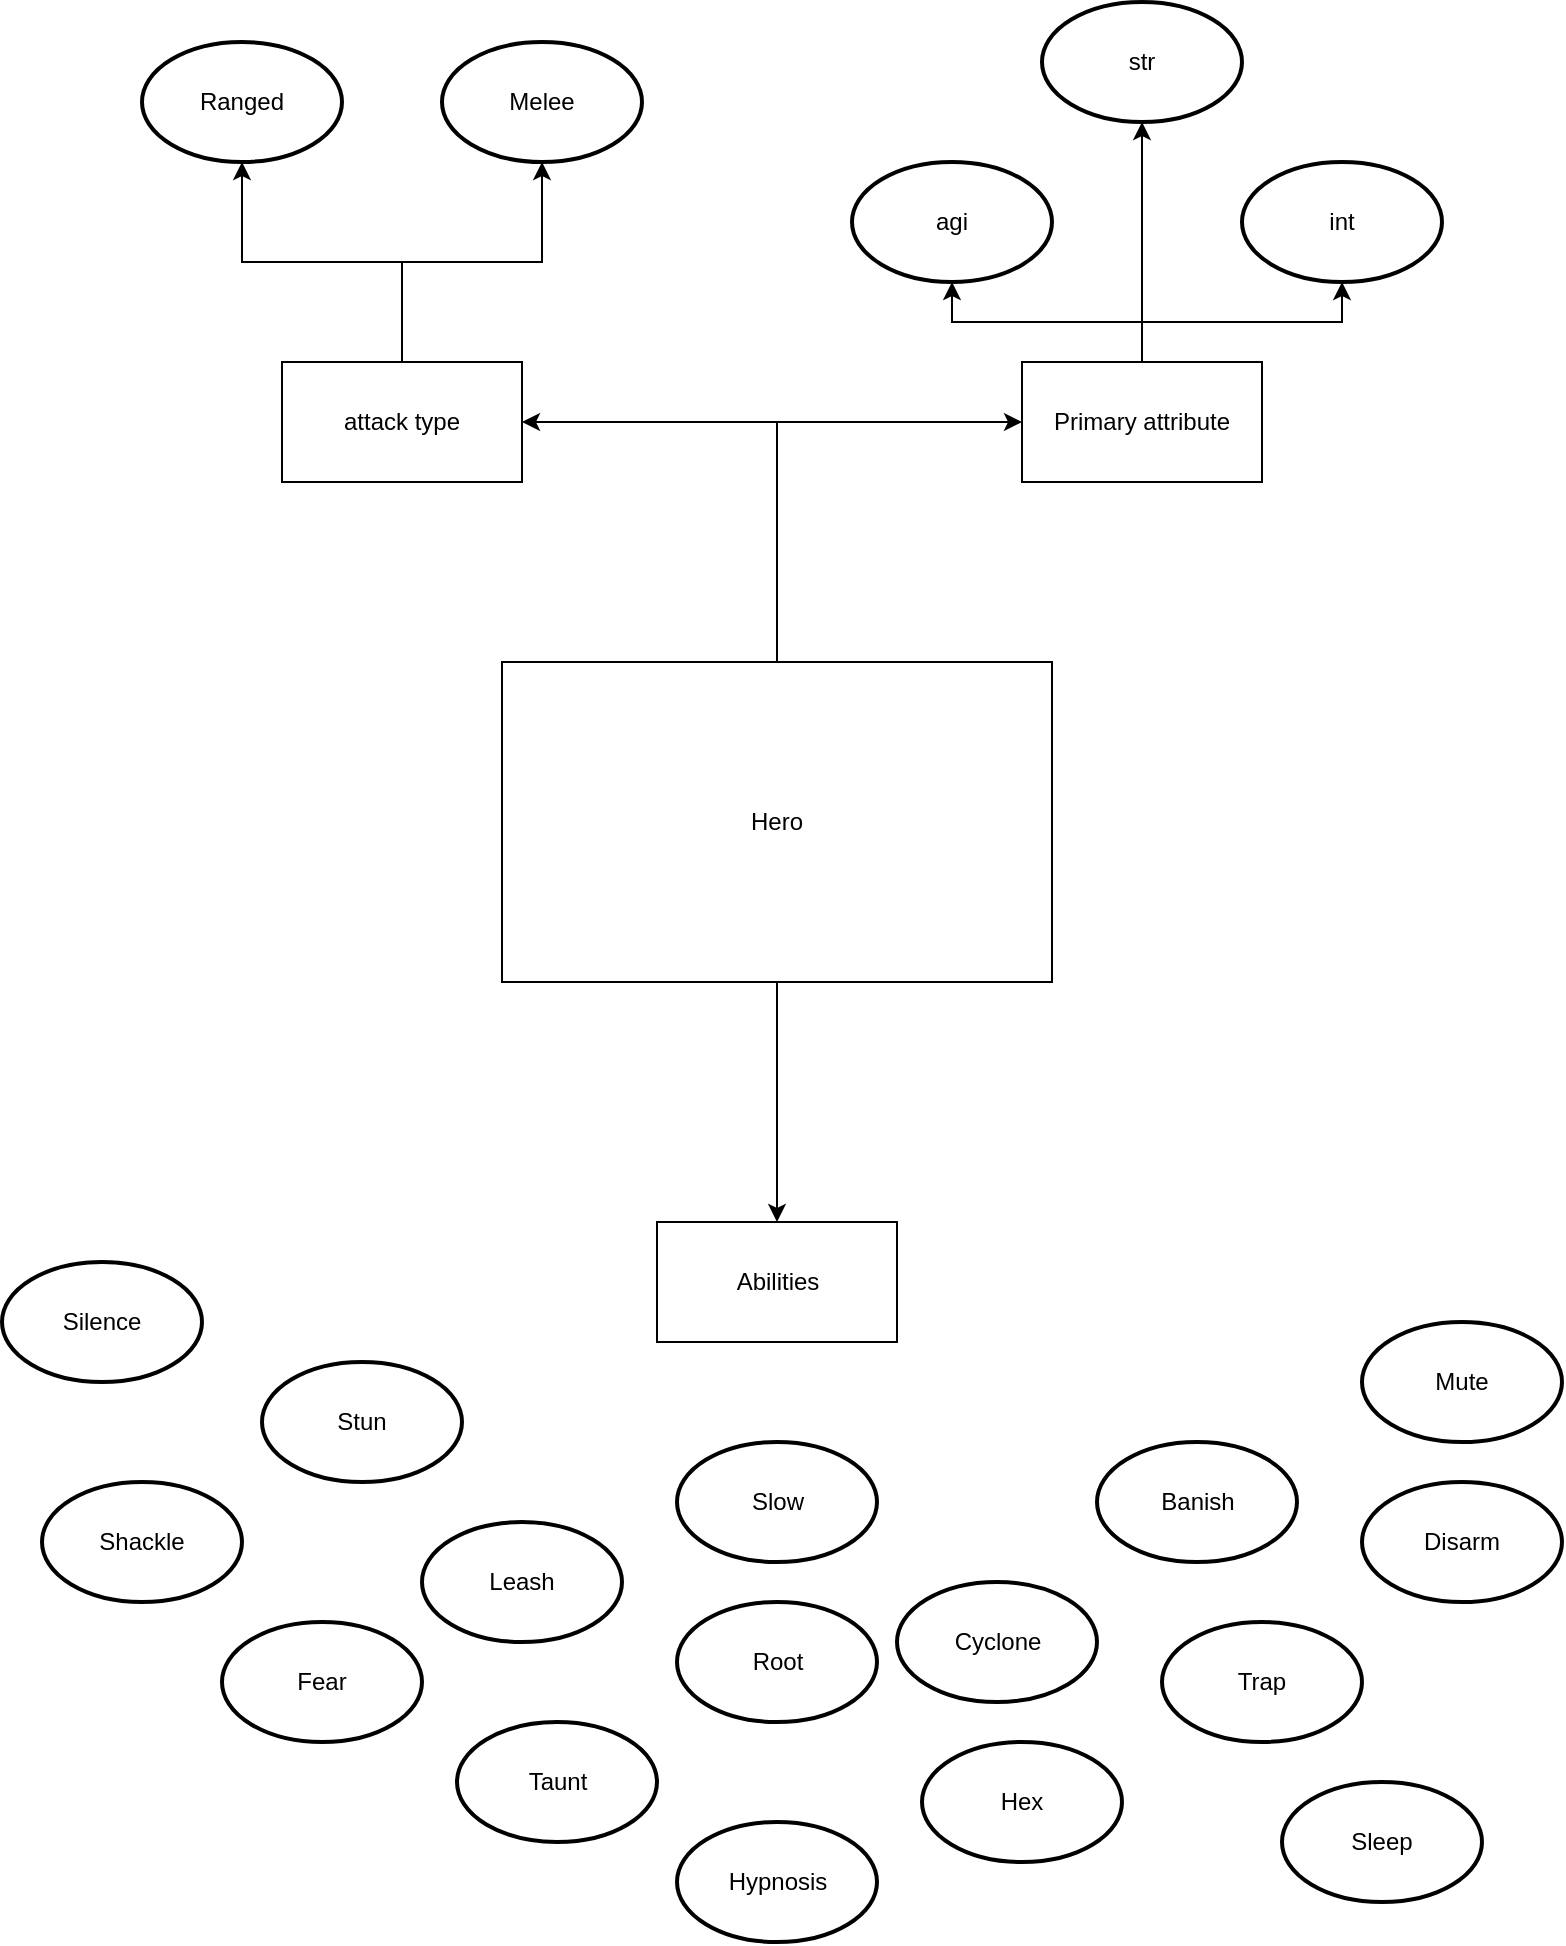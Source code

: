 <mxfile version="12.7.2" type="github">
  <diagram id="1S2AQPSdR647BYkK8z1W" name="Page-1">
    <mxGraphModel dx="1038" dy="552" grid="1" gridSize="10" guides="1" tooltips="1" connect="1" arrows="1" fold="1" page="1" pageScale="1" pageWidth="850" pageHeight="1100" math="0" shadow="0">
      <root>
        <mxCell id="0" />
        <mxCell id="1" parent="0" />
        <mxCell id="zW83WaNIv8tac710JTmB-22" style="edgeStyle=orthogonalEdgeStyle;rounded=0;orthogonalLoop=1;jettySize=auto;html=1;entryX=1;entryY=0.5;entryDx=0;entryDy=0;" parent="1" source="zW83WaNIv8tac710JTmB-1" target="zW83WaNIv8tac710JTmB-3" edge="1">
          <mxGeometry relative="1" as="geometry" />
        </mxCell>
        <mxCell id="zW83WaNIv8tac710JTmB-23" style="edgeStyle=orthogonalEdgeStyle;rounded=0;orthogonalLoop=1;jettySize=auto;html=1;entryX=0;entryY=0.5;entryDx=0;entryDy=0;" parent="1" source="zW83WaNIv8tac710JTmB-1" target="zW83WaNIv8tac710JTmB-4" edge="1">
          <mxGeometry relative="1" as="geometry" />
        </mxCell>
        <mxCell id="zW83WaNIv8tac710JTmB-25" style="edgeStyle=orthogonalEdgeStyle;rounded=0;orthogonalLoop=1;jettySize=auto;html=1;exitX=0.5;exitY=1;exitDx=0;exitDy=0;entryX=0.5;entryY=0;entryDx=0;entryDy=0;" parent="1" source="zW83WaNIv8tac710JTmB-1" target="zW83WaNIv8tac710JTmB-24" edge="1">
          <mxGeometry relative="1" as="geometry" />
        </mxCell>
        <mxCell id="zW83WaNIv8tac710JTmB-1" value="Hero" style="rounded=0;whiteSpace=wrap;html=1;" parent="1" vertex="1">
          <mxGeometry x="260" y="420" width="275" height="160" as="geometry" />
        </mxCell>
        <mxCell id="zW83WaNIv8tac710JTmB-17" style="edgeStyle=orthogonalEdgeStyle;rounded=0;orthogonalLoop=1;jettySize=auto;html=1;exitX=0.5;exitY=0;exitDx=0;exitDy=0;entryX=0.5;entryY=1;entryDx=0;entryDy=0;entryPerimeter=0;" parent="1" source="zW83WaNIv8tac710JTmB-3" target="zW83WaNIv8tac710JTmB-7" edge="1">
          <mxGeometry relative="1" as="geometry" />
        </mxCell>
        <mxCell id="zW83WaNIv8tac710JTmB-18" style="edgeStyle=orthogonalEdgeStyle;rounded=0;orthogonalLoop=1;jettySize=auto;html=1;entryX=0.5;entryY=1;entryDx=0;entryDy=0;entryPerimeter=0;" parent="1" source="zW83WaNIv8tac710JTmB-3" target="zW83WaNIv8tac710JTmB-8" edge="1">
          <mxGeometry relative="1" as="geometry" />
        </mxCell>
        <mxCell id="zW83WaNIv8tac710JTmB-3" value="attack type" style="rounded=0;whiteSpace=wrap;html=1;" parent="1" vertex="1">
          <mxGeometry x="150" y="270" width="120" height="60" as="geometry" />
        </mxCell>
        <mxCell id="zW83WaNIv8tac710JTmB-19" style="edgeStyle=orthogonalEdgeStyle;rounded=0;orthogonalLoop=1;jettySize=auto;html=1;exitX=0.5;exitY=0;exitDx=0;exitDy=0;entryX=0.5;entryY=1;entryDx=0;entryDy=0;entryPerimeter=0;" parent="1" source="zW83WaNIv8tac710JTmB-4" target="zW83WaNIv8tac710JTmB-14" edge="1">
          <mxGeometry relative="1" as="geometry" />
        </mxCell>
        <mxCell id="zW83WaNIv8tac710JTmB-20" style="edgeStyle=orthogonalEdgeStyle;rounded=0;orthogonalLoop=1;jettySize=auto;html=1;entryX=0.5;entryY=1;entryDx=0;entryDy=0;entryPerimeter=0;" parent="1" source="zW83WaNIv8tac710JTmB-4" target="zW83WaNIv8tac710JTmB-13" edge="1">
          <mxGeometry relative="1" as="geometry" />
        </mxCell>
        <mxCell id="zW83WaNIv8tac710JTmB-21" style="edgeStyle=orthogonalEdgeStyle;rounded=0;orthogonalLoop=1;jettySize=auto;html=1;entryX=0.5;entryY=1;entryDx=0;entryDy=0;entryPerimeter=0;" parent="1" source="zW83WaNIv8tac710JTmB-4" target="zW83WaNIv8tac710JTmB-15" edge="1">
          <mxGeometry relative="1" as="geometry" />
        </mxCell>
        <mxCell id="zW83WaNIv8tac710JTmB-4" value="Primary attribute" style="rounded=0;whiteSpace=wrap;html=1;" parent="1" vertex="1">
          <mxGeometry x="520" y="270" width="120" height="60" as="geometry" />
        </mxCell>
        <mxCell id="zW83WaNIv8tac710JTmB-7" value="Ranged" style="strokeWidth=2;html=1;shape=mxgraph.flowchart.start_1;whiteSpace=wrap;" parent="1" vertex="1">
          <mxGeometry x="80" y="110" width="100" height="60" as="geometry" />
        </mxCell>
        <mxCell id="zW83WaNIv8tac710JTmB-8" value="Melee" style="strokeWidth=2;html=1;shape=mxgraph.flowchart.start_1;whiteSpace=wrap;" parent="1" vertex="1">
          <mxGeometry x="230" y="110" width="100" height="60" as="geometry" />
        </mxCell>
        <mxCell id="zW83WaNIv8tac710JTmB-13" value="agi" style="strokeWidth=2;html=1;shape=mxgraph.flowchart.start_1;whiteSpace=wrap;" parent="1" vertex="1">
          <mxGeometry x="435" y="170" width="100" height="60" as="geometry" />
        </mxCell>
        <mxCell id="zW83WaNIv8tac710JTmB-14" value="str" style="strokeWidth=2;html=1;shape=mxgraph.flowchart.start_1;whiteSpace=wrap;" parent="1" vertex="1">
          <mxGeometry x="530" y="90" width="100" height="60" as="geometry" />
        </mxCell>
        <mxCell id="zW83WaNIv8tac710JTmB-15" value="int" style="strokeWidth=2;html=1;shape=mxgraph.flowchart.start_1;whiteSpace=wrap;" parent="1" vertex="1">
          <mxGeometry x="630" y="170" width="100" height="60" as="geometry" />
        </mxCell>
        <mxCell id="zW83WaNIv8tac710JTmB-24" value="&lt;div&gt;Abilities&lt;/div&gt;" style="rounded=0;whiteSpace=wrap;html=1;" parent="1" vertex="1">
          <mxGeometry x="337.5" y="700" width="120" height="60" as="geometry" />
        </mxCell>
        <mxCell id="zW83WaNIv8tac710JTmB-26" value="Stun" style="strokeWidth=2;html=1;shape=mxgraph.flowchart.start_1;whiteSpace=wrap;" parent="1" vertex="1">
          <mxGeometry x="140" y="770" width="100" height="60" as="geometry" />
        </mxCell>
        <mxCell id="zW83WaNIv8tac710JTmB-27" value="Silence" style="strokeWidth=2;html=1;shape=mxgraph.flowchart.start_1;whiteSpace=wrap;" parent="1" vertex="1">
          <mxGeometry x="10" y="720" width="100" height="60" as="geometry" />
        </mxCell>
        <mxCell id="zW83WaNIv8tac710JTmB-28" value="Shackle" style="strokeWidth=2;html=1;shape=mxgraph.flowchart.start_1;whiteSpace=wrap;" parent="1" vertex="1">
          <mxGeometry x="30" y="830" width="100" height="60" as="geometry" />
        </mxCell>
        <mxCell id="zW83WaNIv8tac710JTmB-29" value="&lt;div&gt;Root&lt;/div&gt;" style="strokeWidth=2;html=1;shape=mxgraph.flowchart.start_1;whiteSpace=wrap;" parent="1" vertex="1">
          <mxGeometry x="347.5" y="890" width="100" height="60" as="geometry" />
        </mxCell>
        <mxCell id="zW83WaNIv8tac710JTmB-30" value="Leash" style="strokeWidth=2;html=1;shape=mxgraph.flowchart.start_1;whiteSpace=wrap;" parent="1" vertex="1">
          <mxGeometry x="220" y="850" width="100" height="60" as="geometry" />
        </mxCell>
        <mxCell id="zW83WaNIv8tac710JTmB-34" value="&lt;div&gt;Hex&lt;/div&gt;" style="strokeWidth=2;html=1;shape=mxgraph.flowchart.start_1;whiteSpace=wrap;" parent="1" vertex="1">
          <mxGeometry x="470" y="960" width="100" height="60" as="geometry" />
        </mxCell>
        <mxCell id="zW83WaNIv8tac710JTmB-35" value="Cyclone" style="strokeWidth=2;html=1;shape=mxgraph.flowchart.start_1;whiteSpace=wrap;" parent="1" vertex="1">
          <mxGeometry x="457.5" y="880" width="100" height="60" as="geometry" />
        </mxCell>
        <mxCell id="zW83WaNIv8tac710JTmB-37" value="Banish" style="strokeWidth=2;html=1;shape=mxgraph.flowchart.start_1;whiteSpace=wrap;" parent="1" vertex="1">
          <mxGeometry x="557.5" y="810" width="100" height="60" as="geometry" />
        </mxCell>
        <mxCell id="zW83WaNIv8tac710JTmB-38" value="&lt;div&gt;Mute&lt;/div&gt;" style="strokeWidth=2;html=1;shape=mxgraph.flowchart.start_1;whiteSpace=wrap;" parent="1" vertex="1">
          <mxGeometry x="690" y="750" width="100" height="60" as="geometry" />
        </mxCell>
        <mxCell id="zW83WaNIv8tac710JTmB-39" value="&lt;div&gt;Disarm&lt;/div&gt;" style="strokeWidth=2;html=1;shape=mxgraph.flowchart.start_1;whiteSpace=wrap;" parent="1" vertex="1">
          <mxGeometry x="690" y="830" width="100" height="60" as="geometry" />
        </mxCell>
        <mxCell id="zW83WaNIv8tac710JTmB-40" value="&lt;div&gt;Slow&lt;/div&gt;" style="strokeWidth=2;html=1;shape=mxgraph.flowchart.start_1;whiteSpace=wrap;" parent="1" vertex="1">
          <mxGeometry x="347.5" y="810" width="100" height="60" as="geometry" />
        </mxCell>
        <mxCell id="zW83WaNIv8tac710JTmB-41" value="&lt;div&gt;Trap&lt;/div&gt;" style="strokeWidth=2;html=1;shape=mxgraph.flowchart.start_1;whiteSpace=wrap;" parent="1" vertex="1">
          <mxGeometry x="590" y="900" width="100" height="60" as="geometry" />
        </mxCell>
        <mxCell id="zW83WaNIv8tac710JTmB-42" value="Taunt" style="strokeWidth=2;html=1;shape=mxgraph.flowchart.start_1;whiteSpace=wrap;" parent="1" vertex="1">
          <mxGeometry x="237.5" y="950" width="100" height="60" as="geometry" />
        </mxCell>
        <mxCell id="zW83WaNIv8tac710JTmB-43" value="Fear" style="strokeWidth=2;html=1;shape=mxgraph.flowchart.start_1;whiteSpace=wrap;" parent="1" vertex="1">
          <mxGeometry x="120" y="900" width="100" height="60" as="geometry" />
        </mxCell>
        <mxCell id="zW83WaNIv8tac710JTmB-44" value="Hypnosis" style="strokeWidth=2;html=1;shape=mxgraph.flowchart.start_1;whiteSpace=wrap;" parent="1" vertex="1">
          <mxGeometry x="347.5" y="1000" width="100" height="60" as="geometry" />
        </mxCell>
        <mxCell id="wKgN_ppyVrroebtT3YpS-1" value="&lt;div&gt;Sleep&lt;/div&gt;" style="strokeWidth=2;html=1;shape=mxgraph.flowchart.start_1;whiteSpace=wrap;" vertex="1" parent="1">
          <mxGeometry x="650" y="980" width="100" height="60" as="geometry" />
        </mxCell>
      </root>
    </mxGraphModel>
  </diagram>
</mxfile>
